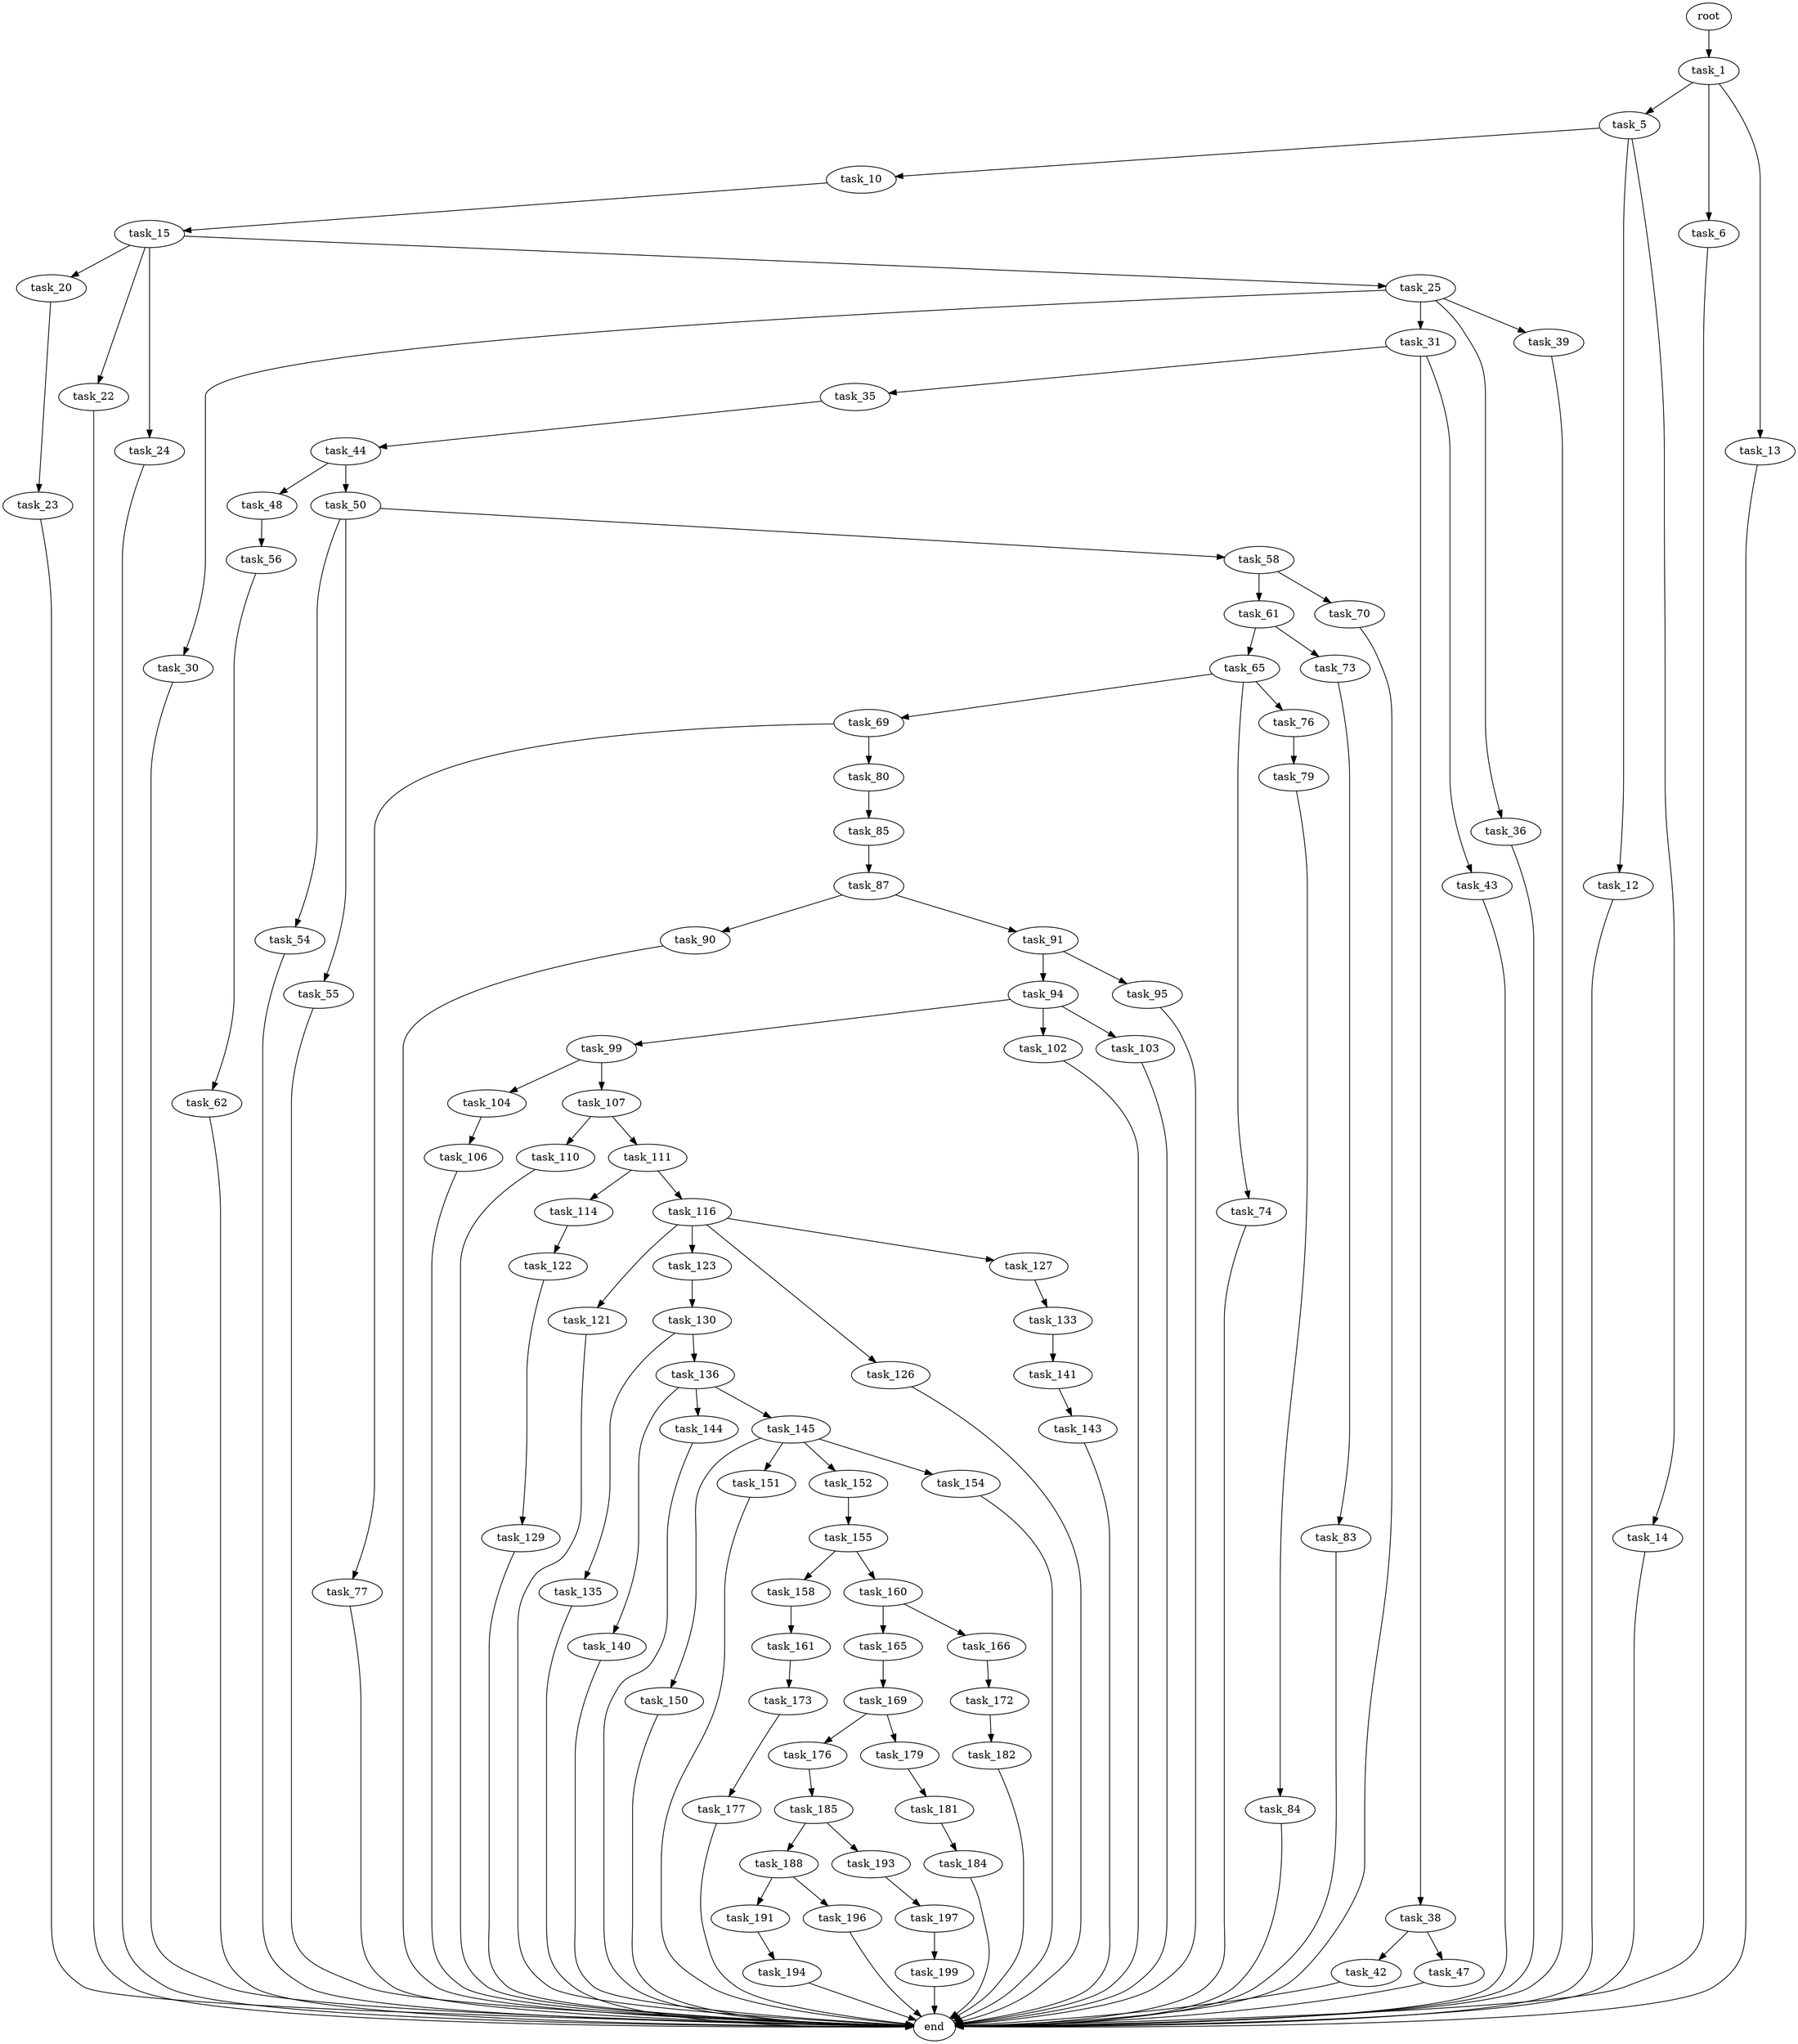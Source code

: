 digraph G {
  root [size="0.000000"];
  task_1 [size="564611808955.000000"];
  task_5 [size="12086248560.000000"];
  task_6 [size="4283442733.000000"];
  task_10 [size="129456483698.000000"];
  task_12 [size="30776192658.000000"];
  task_13 [size="97120509114.000000"];
  task_14 [size="1596738238.000000"];
  task_15 [size="30509901302.000000"];
  task_20 [size="279968973084.000000"];
  task_22 [size="18509739409.000000"];
  task_23 [size="99563760759.000000"];
  task_24 [size="68719476736.000000"];
  task_25 [size="492488905.000000"];
  task_30 [size="24756306961.000000"];
  task_31 [size="955095712194.000000"];
  task_35 [size="12087144868.000000"];
  task_36 [size="1183981538918.000000"];
  task_38 [size="368726172473.000000"];
  task_39 [size="7938512719.000000"];
  task_42 [size="273922712.000000"];
  task_43 [size="246801911396.000000"];
  task_44 [size="298995973249.000000"];
  task_47 [size="233383526173.000000"];
  task_48 [size="68719476736.000000"];
  task_50 [size="549755813888.000000"];
  task_54 [size="782757789696.000000"];
  task_55 [size="68719476736.000000"];
  task_56 [size="606022127051.000000"];
  task_58 [size="231689223582.000000"];
  task_61 [size="19458400405.000000"];
  task_62 [size="321536384301.000000"];
  task_65 [size="368293445632.000000"];
  task_69 [size="12692147606.000000"];
  task_70 [size="152474187191.000000"];
  task_73 [size="782757789696.000000"];
  task_74 [size="134217728000.000000"];
  task_76 [size="231928233984.000000"];
  task_77 [size="68719476736.000000"];
  task_79 [size="368293445632.000000"];
  task_80 [size="529780669476.000000"];
  task_83 [size="134217728000.000000"];
  task_84 [size="68719476736.000000"];
  task_85 [size="837556331964.000000"];
  task_87 [size="8589934592.000000"];
  task_90 [size="1147412726.000000"];
  task_91 [size="368293445632.000000"];
  task_94 [size="307014815686.000000"];
  task_95 [size="26366016683.000000"];
  task_99 [size="259042635462.000000"];
  task_102 [size="50680835520.000000"];
  task_103 [size="17002364888.000000"];
  task_104 [size="363800023601.000000"];
  task_106 [size="167042165932.000000"];
  task_107 [size="231928233984.000000"];
  task_110 [size="483988233313.000000"];
  task_111 [size="42852030754.000000"];
  task_114 [size="782757789696.000000"];
  task_116 [size="8604897868.000000"];
  task_121 [size="579650676.000000"];
  task_122 [size="782757789696.000000"];
  task_123 [size="11656512039.000000"];
  task_126 [size="931818392540.000000"];
  task_127 [size="5429491438.000000"];
  task_129 [size="31431868878.000000"];
  task_130 [size="28991029248.000000"];
  task_133 [size="110756093700.000000"];
  task_135 [size="90272631666.000000"];
  task_136 [size="3966063134.000000"];
  task_140 [size="268309853026.000000"];
  task_141 [size="144644779646.000000"];
  task_143 [size="1747985895.000000"];
  task_144 [size="368293445632.000000"];
  task_145 [size="69211747938.000000"];
  task_150 [size="368293445632.000000"];
  task_151 [size="782757789696.000000"];
  task_152 [size="10848071242.000000"];
  task_154 [size="231928233984.000000"];
  task_155 [size="782757789696.000000"];
  task_158 [size="44624522876.000000"];
  task_160 [size="231928233984.000000"];
  task_161 [size="60417059509.000000"];
  task_165 [size="549755813888.000000"];
  task_166 [size="68719476736.000000"];
  task_169 [size="68719476736.000000"];
  task_172 [size="549755813888.000000"];
  task_173 [size="8924701445.000000"];
  task_176 [size="10147576941.000000"];
  task_177 [size="539521311593.000000"];
  task_179 [size="26665735533.000000"];
  task_181 [size="782757789696.000000"];
  task_182 [size="1073741824000.000000"];
  task_184 [size="134217728000.000000"];
  task_185 [size="467088783.000000"];
  task_188 [size="68719476736.000000"];
  task_191 [size="8589934592.000000"];
  task_193 [size="11016861257.000000"];
  task_194 [size="868638761.000000"];
  task_196 [size="140478894517.000000"];
  task_197 [size="96472952558.000000"];
  task_199 [size="17118680661.000000"];
  end [size="0.000000"];

  root -> task_1 [size="1.000000"];
  task_1 -> task_5 [size="411041792.000000"];
  task_1 -> task_6 [size="411041792.000000"];
  task_1 -> task_13 [size="411041792.000000"];
  task_5 -> task_10 [size="209715200.000000"];
  task_5 -> task_12 [size="209715200.000000"];
  task_5 -> task_14 [size="209715200.000000"];
  task_6 -> end [size="1.000000"];
  task_10 -> task_15 [size="411041792.000000"];
  task_12 -> end [size="1.000000"];
  task_13 -> end [size="1.000000"];
  task_14 -> end [size="1.000000"];
  task_15 -> task_20 [size="838860800.000000"];
  task_15 -> task_22 [size="838860800.000000"];
  task_15 -> task_24 [size="838860800.000000"];
  task_15 -> task_25 [size="838860800.000000"];
  task_20 -> task_23 [size="209715200.000000"];
  task_22 -> end [size="1.000000"];
  task_23 -> end [size="1.000000"];
  task_24 -> end [size="1.000000"];
  task_25 -> task_30 [size="33554432.000000"];
  task_25 -> task_31 [size="33554432.000000"];
  task_25 -> task_36 [size="33554432.000000"];
  task_25 -> task_39 [size="33554432.000000"];
  task_30 -> end [size="1.000000"];
  task_31 -> task_35 [size="679477248.000000"];
  task_31 -> task_38 [size="679477248.000000"];
  task_31 -> task_43 [size="679477248.000000"];
  task_35 -> task_44 [size="209715200.000000"];
  task_36 -> end [size="1.000000"];
  task_38 -> task_42 [size="411041792.000000"];
  task_38 -> task_47 [size="411041792.000000"];
  task_39 -> end [size="1.000000"];
  task_42 -> end [size="1.000000"];
  task_43 -> end [size="1.000000"];
  task_44 -> task_48 [size="301989888.000000"];
  task_44 -> task_50 [size="301989888.000000"];
  task_47 -> end [size="1.000000"];
  task_48 -> task_56 [size="134217728.000000"];
  task_50 -> task_54 [size="536870912.000000"];
  task_50 -> task_55 [size="536870912.000000"];
  task_50 -> task_58 [size="536870912.000000"];
  task_54 -> end [size="1.000000"];
  task_55 -> end [size="1.000000"];
  task_56 -> task_62 [size="411041792.000000"];
  task_58 -> task_61 [size="209715200.000000"];
  task_58 -> task_70 [size="209715200.000000"];
  task_61 -> task_65 [size="536870912.000000"];
  task_61 -> task_73 [size="536870912.000000"];
  task_62 -> end [size="1.000000"];
  task_65 -> task_69 [size="411041792.000000"];
  task_65 -> task_74 [size="411041792.000000"];
  task_65 -> task_76 [size="411041792.000000"];
  task_69 -> task_77 [size="536870912.000000"];
  task_69 -> task_80 [size="536870912.000000"];
  task_70 -> end [size="1.000000"];
  task_73 -> task_83 [size="679477248.000000"];
  task_74 -> end [size="1.000000"];
  task_76 -> task_79 [size="301989888.000000"];
  task_77 -> end [size="1.000000"];
  task_79 -> task_84 [size="411041792.000000"];
  task_80 -> task_85 [size="679477248.000000"];
  task_83 -> end [size="1.000000"];
  task_84 -> end [size="1.000000"];
  task_85 -> task_87 [size="536870912.000000"];
  task_87 -> task_90 [size="33554432.000000"];
  task_87 -> task_91 [size="33554432.000000"];
  task_90 -> end [size="1.000000"];
  task_91 -> task_94 [size="411041792.000000"];
  task_91 -> task_95 [size="411041792.000000"];
  task_94 -> task_99 [size="301989888.000000"];
  task_94 -> task_102 [size="301989888.000000"];
  task_94 -> task_103 [size="301989888.000000"];
  task_95 -> end [size="1.000000"];
  task_99 -> task_104 [size="301989888.000000"];
  task_99 -> task_107 [size="301989888.000000"];
  task_102 -> end [size="1.000000"];
  task_103 -> end [size="1.000000"];
  task_104 -> task_106 [size="679477248.000000"];
  task_106 -> end [size="1.000000"];
  task_107 -> task_110 [size="301989888.000000"];
  task_107 -> task_111 [size="301989888.000000"];
  task_110 -> end [size="1.000000"];
  task_111 -> task_114 [size="75497472.000000"];
  task_111 -> task_116 [size="75497472.000000"];
  task_114 -> task_122 [size="679477248.000000"];
  task_116 -> task_121 [size="209715200.000000"];
  task_116 -> task_123 [size="209715200.000000"];
  task_116 -> task_126 [size="209715200.000000"];
  task_116 -> task_127 [size="209715200.000000"];
  task_121 -> end [size="1.000000"];
  task_122 -> task_129 [size="679477248.000000"];
  task_123 -> task_130 [size="411041792.000000"];
  task_126 -> end [size="1.000000"];
  task_127 -> task_133 [size="134217728.000000"];
  task_129 -> end [size="1.000000"];
  task_130 -> task_135 [size="75497472.000000"];
  task_130 -> task_136 [size="75497472.000000"];
  task_133 -> task_141 [size="209715200.000000"];
  task_135 -> end [size="1.000000"];
  task_136 -> task_140 [size="75497472.000000"];
  task_136 -> task_144 [size="75497472.000000"];
  task_136 -> task_145 [size="75497472.000000"];
  task_140 -> end [size="1.000000"];
  task_141 -> task_143 [size="134217728.000000"];
  task_143 -> end [size="1.000000"];
  task_144 -> end [size="1.000000"];
  task_145 -> task_150 [size="75497472.000000"];
  task_145 -> task_151 [size="75497472.000000"];
  task_145 -> task_152 [size="75497472.000000"];
  task_145 -> task_154 [size="75497472.000000"];
  task_150 -> end [size="1.000000"];
  task_151 -> end [size="1.000000"];
  task_152 -> task_155 [size="209715200.000000"];
  task_154 -> end [size="1.000000"];
  task_155 -> task_158 [size="679477248.000000"];
  task_155 -> task_160 [size="679477248.000000"];
  task_158 -> task_161 [size="75497472.000000"];
  task_160 -> task_165 [size="301989888.000000"];
  task_160 -> task_166 [size="301989888.000000"];
  task_161 -> task_173 [size="134217728.000000"];
  task_165 -> task_169 [size="536870912.000000"];
  task_166 -> task_172 [size="134217728.000000"];
  task_169 -> task_176 [size="134217728.000000"];
  task_169 -> task_179 [size="134217728.000000"];
  task_172 -> task_182 [size="536870912.000000"];
  task_173 -> task_177 [size="838860800.000000"];
  task_176 -> task_185 [size="209715200.000000"];
  task_177 -> end [size="1.000000"];
  task_179 -> task_181 [size="33554432.000000"];
  task_181 -> task_184 [size="679477248.000000"];
  task_182 -> end [size="1.000000"];
  task_184 -> end [size="1.000000"];
  task_185 -> task_188 [size="33554432.000000"];
  task_185 -> task_193 [size="33554432.000000"];
  task_188 -> task_191 [size="134217728.000000"];
  task_188 -> task_196 [size="134217728.000000"];
  task_191 -> task_194 [size="33554432.000000"];
  task_193 -> task_197 [size="301989888.000000"];
  task_194 -> end [size="1.000000"];
  task_196 -> end [size="1.000000"];
  task_197 -> task_199 [size="134217728.000000"];
  task_199 -> end [size="1.000000"];
}
